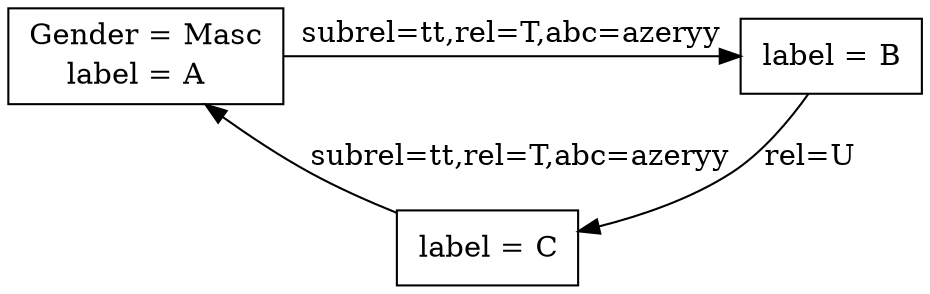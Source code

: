 digraph G {
  node [shape=Record];
  N_0 [label=<<TABLE BORDER="0" CELLBORDER="0" CELLSPACING="0">
<TR><TD ALIGN="right">Gender</TD><TD>=</TD><TD ALIGN="left">Masc</TD></TR>
<TR><TD ALIGN="right">label</TD><TD>=</TD><TD ALIGN="left">A</TD></TR>

</TABLE>
>]
  N_1 [label=<<TABLE BORDER="0" CELLBORDER="0" CELLSPACING="0">
<TR><TD ALIGN="right">label</TD><TD>=</TD><TD ALIGN="left">B</TD></TR>

</TABLE>
>]
  N_2 [label=<<TABLE BORDER="0" CELLBORDER="0" CELLSPACING="0">
<TR><TD ALIGN="right">label</TD><TD>=</TD><TD ALIGN="left">C</TD></TR>

</TABLE>
>]
  N_0 -> N_1[label="subrel=tt,rel=T,abc=azeryy", ];
  N_1 -> N_2[label="rel=U", ];
  N_2 -> N_0[label="subrel=tt,rel=T,abc=azeryy", ];
 {rank=same; N_0; N_1 };
}

